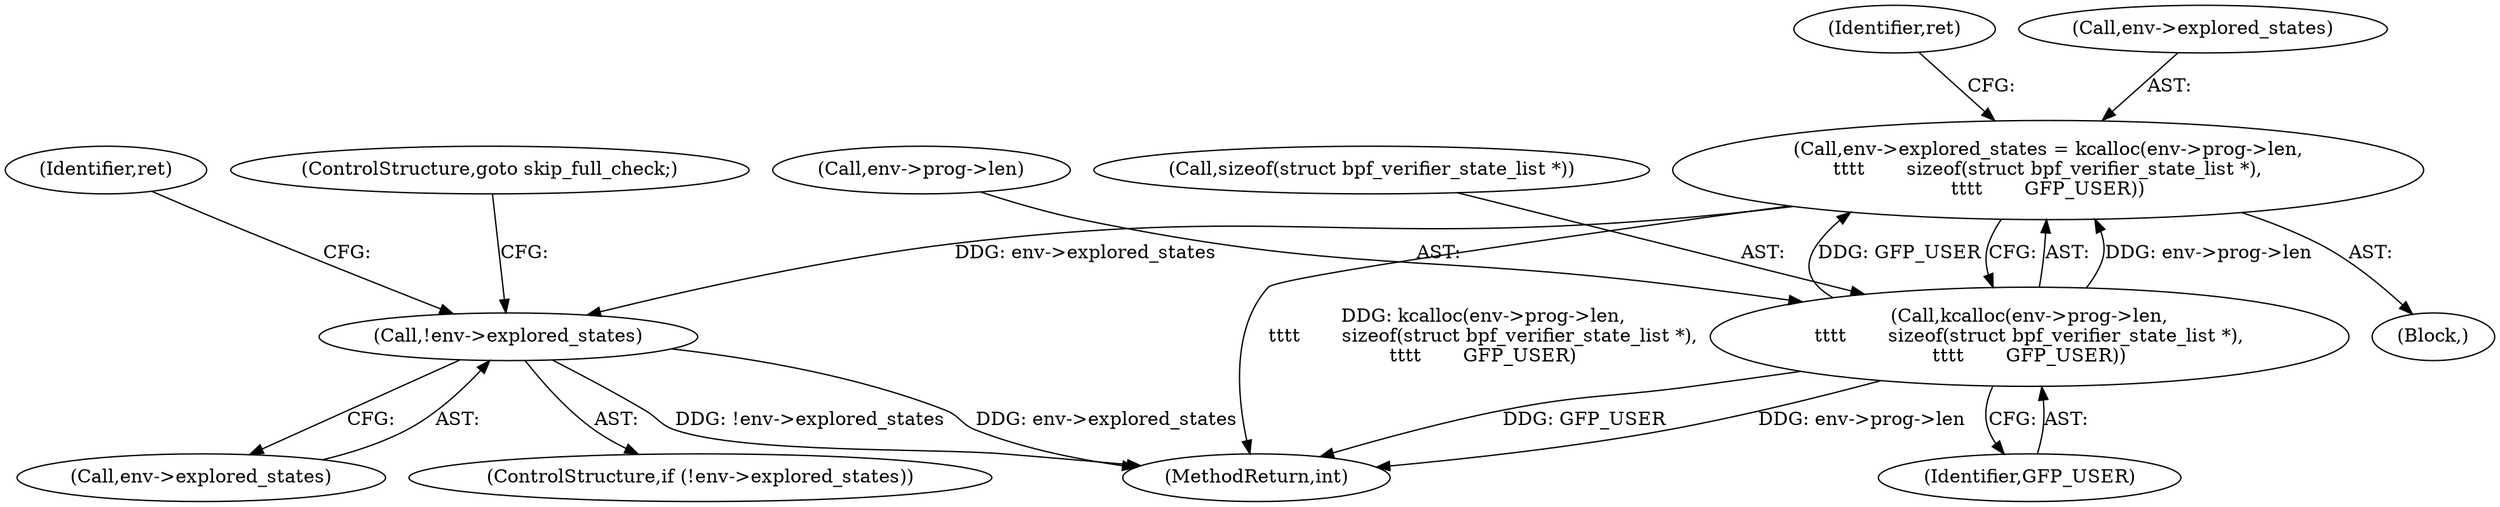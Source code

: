 digraph "0_linux_c131187db2d3fa2f8bf32fdf4e9a4ef805168467_0@API" {
"1000300" [label="(Call,env->explored_states = kcalloc(env->prog->len,\n\t\t\t\t       sizeof(struct bpf_verifier_state_list *),\n\t\t\t\t       GFP_USER))"];
"1000304" [label="(Call,kcalloc(env->prog->len,\n\t\t\t\t       sizeof(struct bpf_verifier_state_list *),\n\t\t\t\t       GFP_USER))"];
"1000318" [label="(Call,!env->explored_states)"];
"1000317" [label="(ControlStructure,if (!env->explored_states))"];
"1000319" [label="(Call,env->explored_states)"];
"1000112" [label="(Block,)"];
"1000318" [label="(Call,!env->explored_states)"];
"1000300" [label="(Call,env->explored_states = kcalloc(env->prog->len,\n\t\t\t\t       sizeof(struct bpf_verifier_state_list *),\n\t\t\t\t       GFP_USER))"];
"1000324" [label="(Identifier,ret)"];
"1000312" [label="(Identifier,GFP_USER)"];
"1000304" [label="(Call,kcalloc(env->prog->len,\n\t\t\t\t       sizeof(struct bpf_verifier_state_list *),\n\t\t\t\t       GFP_USER))"];
"1000305" [label="(Call,env->prog->len)"];
"1000310" [label="(Call,sizeof(struct bpf_verifier_state_list *))"];
"1000314" [label="(Identifier,ret)"];
"1000522" [label="(MethodReturn,int)"];
"1000301" [label="(Call,env->explored_states)"];
"1000322" [label="(ControlStructure,goto skip_full_check;)"];
"1000300" -> "1000112"  [label="AST: "];
"1000300" -> "1000304"  [label="CFG: "];
"1000301" -> "1000300"  [label="AST: "];
"1000304" -> "1000300"  [label="AST: "];
"1000314" -> "1000300"  [label="CFG: "];
"1000300" -> "1000522"  [label="DDG: kcalloc(env->prog->len,\n\t\t\t\t       sizeof(struct bpf_verifier_state_list *),\n\t\t\t\t       GFP_USER)"];
"1000304" -> "1000300"  [label="DDG: env->prog->len"];
"1000304" -> "1000300"  [label="DDG: GFP_USER"];
"1000300" -> "1000318"  [label="DDG: env->explored_states"];
"1000304" -> "1000312"  [label="CFG: "];
"1000305" -> "1000304"  [label="AST: "];
"1000310" -> "1000304"  [label="AST: "];
"1000312" -> "1000304"  [label="AST: "];
"1000304" -> "1000522"  [label="DDG: GFP_USER"];
"1000304" -> "1000522"  [label="DDG: env->prog->len"];
"1000318" -> "1000317"  [label="AST: "];
"1000318" -> "1000319"  [label="CFG: "];
"1000319" -> "1000318"  [label="AST: "];
"1000322" -> "1000318"  [label="CFG: "];
"1000324" -> "1000318"  [label="CFG: "];
"1000318" -> "1000522"  [label="DDG: !env->explored_states"];
"1000318" -> "1000522"  [label="DDG: env->explored_states"];
}
